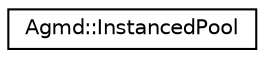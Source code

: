 digraph "Graphical Class Hierarchy"
{
  edge [fontname="Helvetica",fontsize="10",labelfontname="Helvetica",labelfontsize="10"];
  node [fontname="Helvetica",fontsize="10",shape=record];
  rankdir="LR";
  Node1 [label="Agmd::InstancedPool",height=0.2,width=0.4,color="black", fillcolor="white", style="filled",URL="$class_agmd_1_1_instanced_pool.html"];
}

